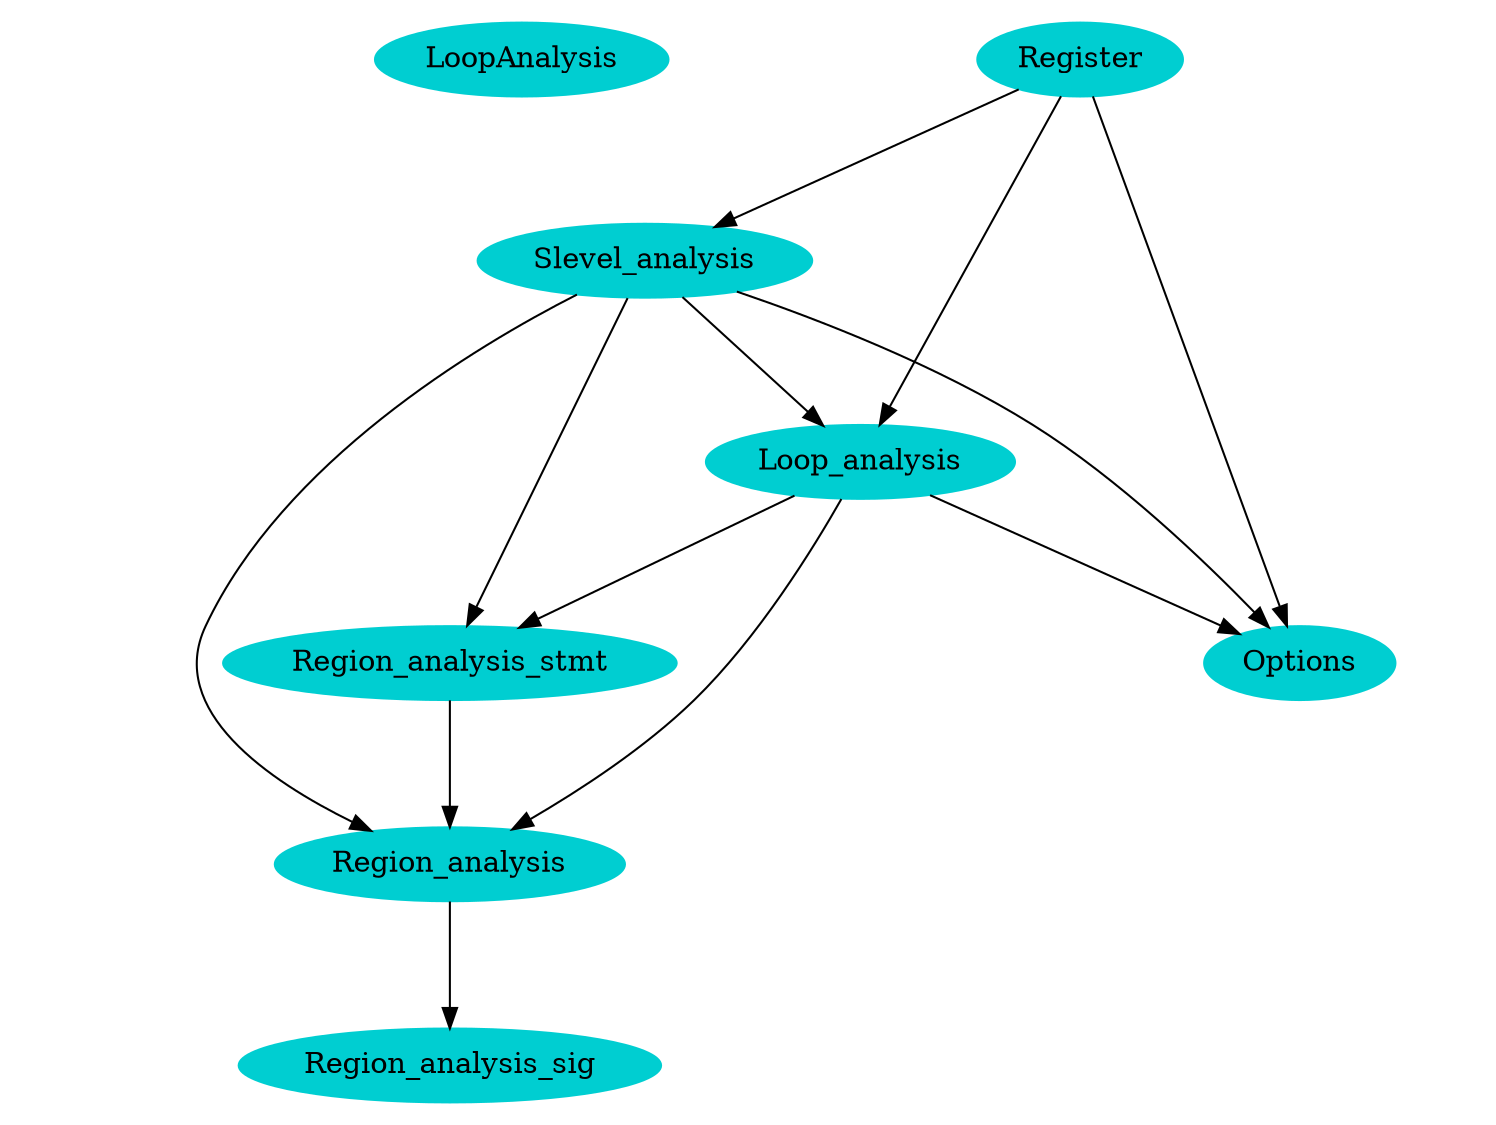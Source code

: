 digraph "Plugin architecture (loop_analysis)" { node [href="\N.html"];
  size="10,7.5";
  ratio="fill";
  
  fontsize="12pt";
  rankdir = TB ;
"LoopAnalysis" [style=filled, color=darkturquoise];
"Options" [style=filled, color=darkturquoise];
"Region_analysis_sig" [style=filled, color=darkturquoise];
"Region_analysis" [style=filled, color=darkturquoise];
"Region_analysis" -> "Region_analysis_sig";
"Region_analysis_stmt" [style=filled, color=darkturquoise];
"Region_analysis_stmt" -> "Region_analysis";
"Loop_analysis" [style=filled, color=darkturquoise];
"Loop_analysis" -> "Options";
"Loop_analysis" -> "Region_analysis";
"Loop_analysis" -> "Region_analysis_stmt";
"Slevel_analysis" [style=filled, color=darkturquoise];
"Slevel_analysis" -> "Region_analysis_stmt";
"Slevel_analysis" -> "Region_analysis";
"Slevel_analysis" -> "Options";
"Slevel_analysis" -> "Loop_analysis";
"Register" [style=filled, color=darkturquoise];
"Register" -> "Slevel_analysis";
"Register" -> "Options";
"Register" -> "Loop_analysis";
}
